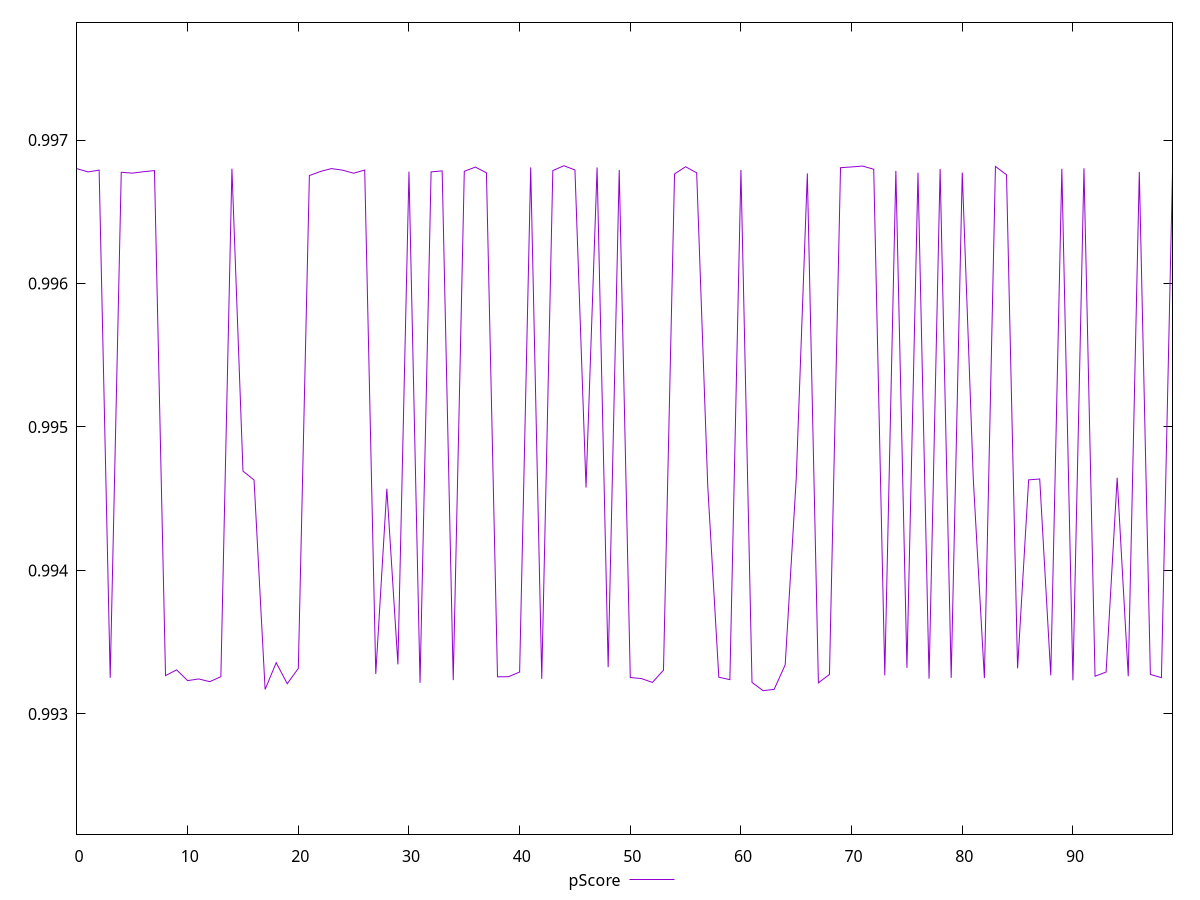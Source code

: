 reset

$pScore <<EOF
0 0.9968002784107419
1 0.9967778197027632
2 0.9967903633302875
3 0.9932511579289982
4 0.9967754305667944
5 0.9967692760849343
6 0.9967790630916253
7 0.9967870081916363
8 0.9932668455604285
9 0.9933071142679375
10 0.993232002468166
11 0.9932437228456088
12 0.9932246471170825
13 0.9932594336907407
14 0.996800385685594
15 0.9946921961541904
16 0.9946304834407618
17 0.9931705404274513
18 0.9933570815806586
19 0.9932105465501456
20 0.9933170000850953
21 0.9967524382436863
22 0.9967808426714723
23 0.9968011091501947
24 0.9967899423648916
25 0.996768694414495
26 0.9967906961841075
27 0.9932788261878477
28 0.9945691997069909
29 0.9933452040263007
30 0.9967800240640681
31 0.9932165118470537
32 0.9967782670886636
33 0.9967848131219829
34 0.9932355171492065
35 0.996781984335248
36 0.9968113614484981
37 0.9967720224458656
38 0.993258394204128
39 0.9932592683255536
40 0.9932918598029606
41 0.9968091890451766
42 0.9932442779198427
43 0.9967873310027433
44 0.9968206806750979
45 0.9967914704557848
46 0.9945781157362928
47 0.9968087243628929
48 0.993325960688535
49 0.9967911662533921
50 0.9932535072753099
51 0.9932464456498564
52 0.9932195370746211
53 0.9933045902386066
54 0.9967641049898899
55 0.9968136146628617
56 0.996771739846402
57 0.994589768295292
58 0.9932558245256613
59 0.9932388746633263
60 0.9967916579984246
61 0.9932195973716186
62 0.9931619917360298
63 0.9931710113768999
64 0.9933422386011356
65 0.9946453645883686
66 0.9967671582454984
67 0.9932165237125793
68 0.9932750760844089
69 0.9968070520003516
70 0.9968125451031358
71 0.9968185948271235
72 0.9967962251097422
73 0.9932690415311582
74 0.9967848921501399
75 0.9933209456118806
76 0.9967725209706897
77 0.9932454461309609
78 0.9967986598327965
79 0.9932514672684731
80 0.9967734868427736
81 0.9946338224578952
82 0.9932492159513867
83 0.99681589852788
84 0.9967578583446622
85 0.9933176701795133
86 0.9946313104014404
87 0.9946373802993687
88 0.9932682873080038
89 0.996799447510433
90 0.9932341730195955
91 0.9968029092942965
92 0.9932624825824863
93 0.993291718550567
94 0.9946458197626709
95 0.993262560317286
96 0.9967781592614255
97 0.9932756145723574
98 0.993252611933197
99 0.9967787419553369
EOF

set key outside below
set xrange [0:99]
set yrange [0.9921619917360298:0.9978206806750979]
set trange [0.9921619917360298:0.9978206806750979]
set terminal svg size 640, 500 enhanced background rgb 'white'
set output "report_00008_2021-01-22T20:58:29.167/first-cpu-idle/samples/pages+cached+noexternal/pScore/values.svg"

plot $pScore title "pScore" with line

reset
